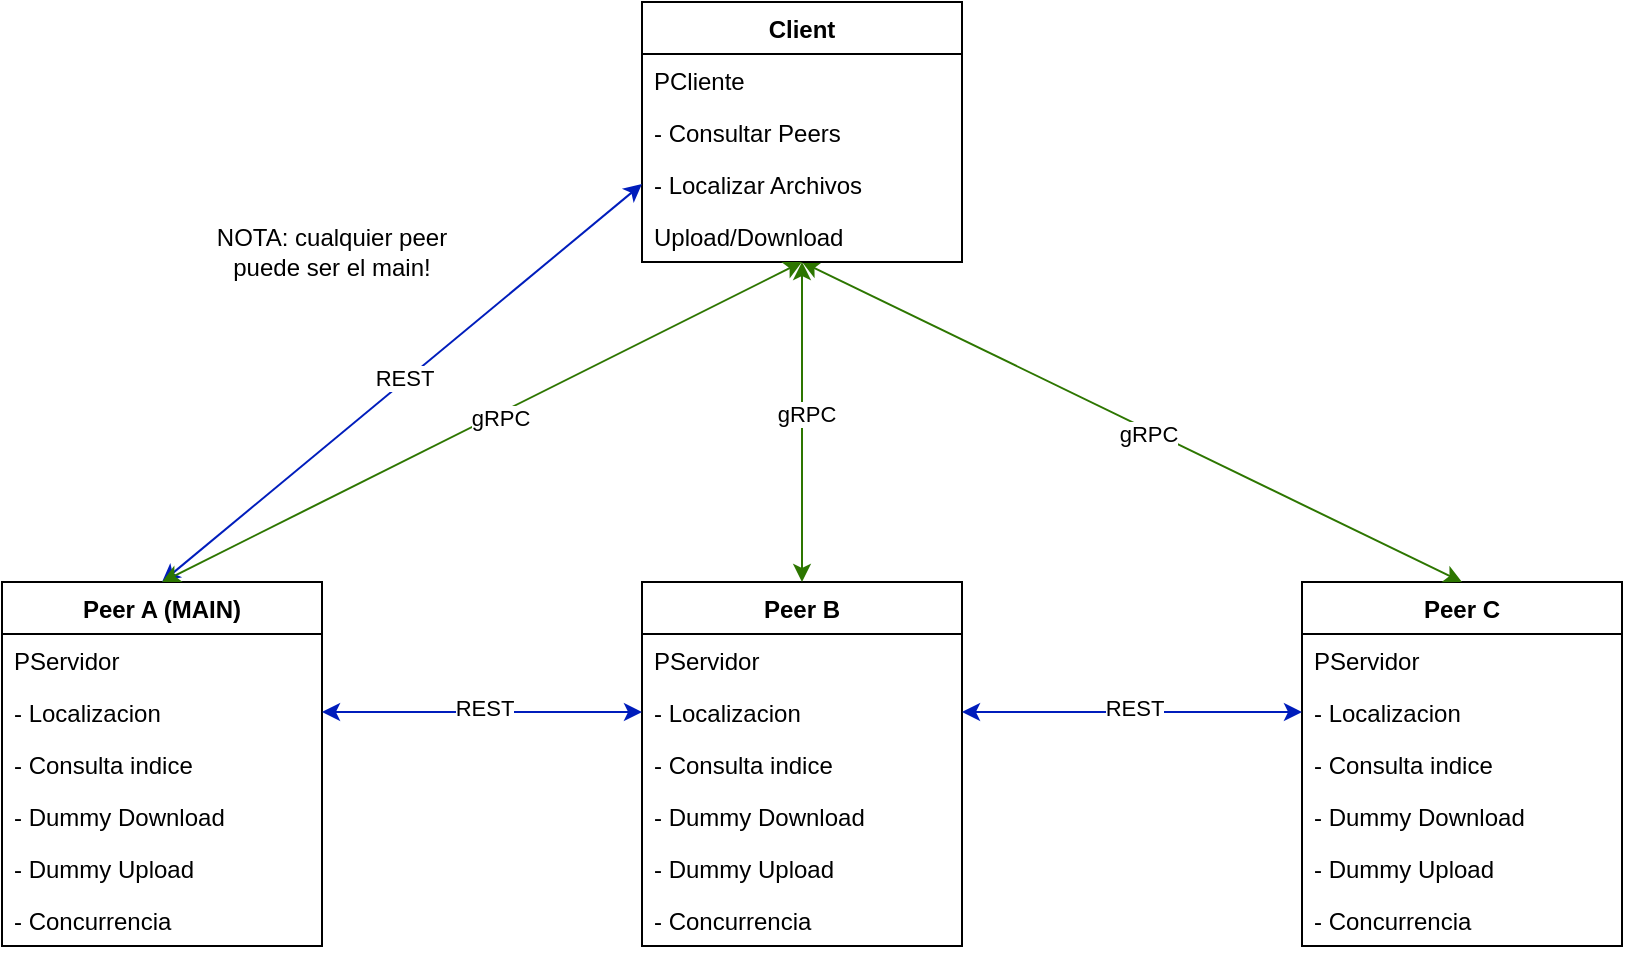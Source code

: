 <mxfile version="28.2.3">
  <diagram name="Page-1" id="zThYYIWCC8w2jhIX-uax">
    <mxGraphModel dx="1426" dy="1926" grid="1" gridSize="10" guides="1" tooltips="1" connect="1" arrows="1" fold="1" page="1" pageScale="1" pageWidth="850" pageHeight="1100" math="0" shadow="0">
      <root>
        <mxCell id="0" />
        <mxCell id="1" parent="0" />
        <mxCell id="ibPhKboZEwCFVg42UX1o-1" value="&lt;div&gt;Peer A (MAIN)&lt;/div&gt;" style="swimlane;fontStyle=1;align=center;verticalAlign=top;childLayout=stackLayout;horizontal=1;startSize=26;horizontalStack=0;resizeParent=1;resizeParentMax=0;resizeLast=0;collapsible=1;marginBottom=0;whiteSpace=wrap;html=1;" parent="1" vertex="1">
          <mxGeometry x="80" y="110" width="160" height="182" as="geometry" />
        </mxCell>
        <mxCell id="ibPhKboZEwCFVg42UX1o-9" value="PServidor" style="text;strokeColor=none;fillColor=none;align=left;verticalAlign=top;spacingLeft=4;spacingRight=4;overflow=hidden;rotatable=0;points=[[0,0.5],[1,0.5]];portConstraint=eastwest;whiteSpace=wrap;html=1;" parent="ibPhKboZEwCFVg42UX1o-1" vertex="1">
          <mxGeometry y="26" width="160" height="26" as="geometry" />
        </mxCell>
        <mxCell id="ibPhKboZEwCFVg42UX1o-11" value="- Localizacion" style="text;strokeColor=none;fillColor=none;align=left;verticalAlign=top;spacingLeft=4;spacingRight=4;overflow=hidden;rotatable=0;points=[[0,0.5],[1,0.5]];portConstraint=eastwest;whiteSpace=wrap;html=1;" parent="ibPhKboZEwCFVg42UX1o-1" vertex="1">
          <mxGeometry y="52" width="160" height="26" as="geometry" />
        </mxCell>
        <mxCell id="ibPhKboZEwCFVg42UX1o-12" value="- Consulta indice" style="text;strokeColor=none;fillColor=none;align=left;verticalAlign=top;spacingLeft=4;spacingRight=4;overflow=hidden;rotatable=0;points=[[0,0.5],[1,0.5]];portConstraint=eastwest;whiteSpace=wrap;html=1;" parent="ibPhKboZEwCFVg42UX1o-1" vertex="1">
          <mxGeometry y="78" width="160" height="26" as="geometry" />
        </mxCell>
        <mxCell id="ibPhKboZEwCFVg42UX1o-13" value="- Dummy Download" style="text;strokeColor=none;fillColor=none;align=left;verticalAlign=top;spacingLeft=4;spacingRight=4;overflow=hidden;rotatable=0;points=[[0,0.5],[1,0.5]];portConstraint=eastwest;whiteSpace=wrap;html=1;" parent="ibPhKboZEwCFVg42UX1o-1" vertex="1">
          <mxGeometry y="104" width="160" height="26" as="geometry" />
        </mxCell>
        <mxCell id="ibPhKboZEwCFVg42UX1o-10" value="- Dummy Upload" style="text;strokeColor=none;fillColor=none;align=left;verticalAlign=top;spacingLeft=4;spacingRight=4;overflow=hidden;rotatable=0;points=[[0,0.5],[1,0.5]];portConstraint=eastwest;whiteSpace=wrap;html=1;" parent="ibPhKboZEwCFVg42UX1o-1" vertex="1">
          <mxGeometry y="130" width="160" height="26" as="geometry" />
        </mxCell>
        <mxCell id="ibPhKboZEwCFVg42UX1o-7" value="- Concurrencia" style="text;strokeColor=none;fillColor=none;align=left;verticalAlign=top;spacingLeft=4;spacingRight=4;overflow=hidden;rotatable=0;points=[[0,0.5],[1,0.5]];portConstraint=eastwest;whiteSpace=wrap;html=1;" parent="ibPhKboZEwCFVg42UX1o-1" vertex="1">
          <mxGeometry y="156" width="160" height="26" as="geometry" />
        </mxCell>
        <mxCell id="ibPhKboZEwCFVg42UX1o-16" value="&lt;div&gt;Peer B&lt;/div&gt;" style="swimlane;fontStyle=1;align=center;verticalAlign=top;childLayout=stackLayout;horizontal=1;startSize=26;horizontalStack=0;resizeParent=1;resizeParentMax=0;resizeLast=0;collapsible=1;marginBottom=0;whiteSpace=wrap;html=1;" parent="1" vertex="1">
          <mxGeometry x="400" y="110" width="160" height="182" as="geometry" />
        </mxCell>
        <mxCell id="ibPhKboZEwCFVg42UX1o-17" value="PServidor" style="text;strokeColor=none;fillColor=none;align=left;verticalAlign=top;spacingLeft=4;spacingRight=4;overflow=hidden;rotatable=0;points=[[0,0.5],[1,0.5]];portConstraint=eastwest;whiteSpace=wrap;html=1;" parent="ibPhKboZEwCFVg42UX1o-16" vertex="1">
          <mxGeometry y="26" width="160" height="26" as="geometry" />
        </mxCell>
        <mxCell id="ibPhKboZEwCFVg42UX1o-18" value="- Localizacion" style="text;strokeColor=none;fillColor=none;align=left;verticalAlign=top;spacingLeft=4;spacingRight=4;overflow=hidden;rotatable=0;points=[[0,0.5],[1,0.5]];portConstraint=eastwest;whiteSpace=wrap;html=1;" parent="ibPhKboZEwCFVg42UX1o-16" vertex="1">
          <mxGeometry y="52" width="160" height="26" as="geometry" />
        </mxCell>
        <mxCell id="ibPhKboZEwCFVg42UX1o-19" value="- Consulta indice" style="text;strokeColor=none;fillColor=none;align=left;verticalAlign=top;spacingLeft=4;spacingRight=4;overflow=hidden;rotatable=0;points=[[0,0.5],[1,0.5]];portConstraint=eastwest;whiteSpace=wrap;html=1;" parent="ibPhKboZEwCFVg42UX1o-16" vertex="1">
          <mxGeometry y="78" width="160" height="26" as="geometry" />
        </mxCell>
        <mxCell id="ibPhKboZEwCFVg42UX1o-20" value="- Dummy Download" style="text;strokeColor=none;fillColor=none;align=left;verticalAlign=top;spacingLeft=4;spacingRight=4;overflow=hidden;rotatable=0;points=[[0,0.5],[1,0.5]];portConstraint=eastwest;whiteSpace=wrap;html=1;" parent="ibPhKboZEwCFVg42UX1o-16" vertex="1">
          <mxGeometry y="104" width="160" height="26" as="geometry" />
        </mxCell>
        <mxCell id="ibPhKboZEwCFVg42UX1o-21" value="- Dummy Upload" style="text;strokeColor=none;fillColor=none;align=left;verticalAlign=top;spacingLeft=4;spacingRight=4;overflow=hidden;rotatable=0;points=[[0,0.5],[1,0.5]];portConstraint=eastwest;whiteSpace=wrap;html=1;" parent="ibPhKboZEwCFVg42UX1o-16" vertex="1">
          <mxGeometry y="130" width="160" height="26" as="geometry" />
        </mxCell>
        <mxCell id="ibPhKboZEwCFVg42UX1o-22" value="- Concurrencia" style="text;strokeColor=none;fillColor=none;align=left;verticalAlign=top;spacingLeft=4;spacingRight=4;overflow=hidden;rotatable=0;points=[[0,0.5],[1,0.5]];portConstraint=eastwest;whiteSpace=wrap;html=1;" parent="ibPhKboZEwCFVg42UX1o-16" vertex="1">
          <mxGeometry y="156" width="160" height="26" as="geometry" />
        </mxCell>
        <mxCell id="ibPhKboZEwCFVg42UX1o-28" value="&lt;div&gt;Peer C&lt;/div&gt;" style="swimlane;fontStyle=1;align=center;verticalAlign=top;childLayout=stackLayout;horizontal=1;startSize=26;horizontalStack=0;resizeParent=1;resizeParentMax=0;resizeLast=0;collapsible=1;marginBottom=0;whiteSpace=wrap;html=1;" parent="1" vertex="1">
          <mxGeometry x="730" y="110" width="160" height="182" as="geometry" />
        </mxCell>
        <mxCell id="ibPhKboZEwCFVg42UX1o-29" value="PServidor" style="text;strokeColor=none;fillColor=none;align=left;verticalAlign=top;spacingLeft=4;spacingRight=4;overflow=hidden;rotatable=0;points=[[0,0.5],[1,0.5]];portConstraint=eastwest;whiteSpace=wrap;html=1;" parent="ibPhKboZEwCFVg42UX1o-28" vertex="1">
          <mxGeometry y="26" width="160" height="26" as="geometry" />
        </mxCell>
        <mxCell id="ibPhKboZEwCFVg42UX1o-30" value="- Localizacion" style="text;strokeColor=none;fillColor=none;align=left;verticalAlign=top;spacingLeft=4;spacingRight=4;overflow=hidden;rotatable=0;points=[[0,0.5],[1,0.5]];portConstraint=eastwest;whiteSpace=wrap;html=1;" parent="ibPhKboZEwCFVg42UX1o-28" vertex="1">
          <mxGeometry y="52" width="160" height="26" as="geometry" />
        </mxCell>
        <mxCell id="ibPhKboZEwCFVg42UX1o-31" value="- Consulta indice" style="text;strokeColor=none;fillColor=none;align=left;verticalAlign=top;spacingLeft=4;spacingRight=4;overflow=hidden;rotatable=0;points=[[0,0.5],[1,0.5]];portConstraint=eastwest;whiteSpace=wrap;html=1;" parent="ibPhKboZEwCFVg42UX1o-28" vertex="1">
          <mxGeometry y="78" width="160" height="26" as="geometry" />
        </mxCell>
        <mxCell id="ibPhKboZEwCFVg42UX1o-32" value="- Dummy Download" style="text;strokeColor=none;fillColor=none;align=left;verticalAlign=top;spacingLeft=4;spacingRight=4;overflow=hidden;rotatable=0;points=[[0,0.5],[1,0.5]];portConstraint=eastwest;whiteSpace=wrap;html=1;" parent="ibPhKboZEwCFVg42UX1o-28" vertex="1">
          <mxGeometry y="104" width="160" height="26" as="geometry" />
        </mxCell>
        <mxCell id="ibPhKboZEwCFVg42UX1o-33" value="- Dummy Upload" style="text;strokeColor=none;fillColor=none;align=left;verticalAlign=top;spacingLeft=4;spacingRight=4;overflow=hidden;rotatable=0;points=[[0,0.5],[1,0.5]];portConstraint=eastwest;whiteSpace=wrap;html=1;" parent="ibPhKboZEwCFVg42UX1o-28" vertex="1">
          <mxGeometry y="130" width="160" height="26" as="geometry" />
        </mxCell>
        <mxCell id="ibPhKboZEwCFVg42UX1o-34" value="- Concurrencia" style="text;strokeColor=none;fillColor=none;align=left;verticalAlign=top;spacingLeft=4;spacingRight=4;overflow=hidden;rotatable=0;points=[[0,0.5],[1,0.5]];portConstraint=eastwest;whiteSpace=wrap;html=1;" parent="ibPhKboZEwCFVg42UX1o-28" vertex="1">
          <mxGeometry y="156" width="160" height="26" as="geometry" />
        </mxCell>
        <mxCell id="ibPhKboZEwCFVg42UX1o-40" value="" style="endArrow=classic;startArrow=classic;html=1;rounded=0;exitX=1;exitY=0.5;exitDx=0;exitDy=0;entryX=0;entryY=0.5;entryDx=0;entryDy=0;fillColor=#0050ef;strokeColor=#001DBC;" parent="1" source="ibPhKboZEwCFVg42UX1o-11" target="ibPhKboZEwCFVg42UX1o-18" edge="1">
          <mxGeometry width="50" height="50" relative="1" as="geometry">
            <mxPoint x="310" y="230" as="sourcePoint" />
            <mxPoint x="360" y="180" as="targetPoint" />
          </mxGeometry>
        </mxCell>
        <mxCell id="ibPhKboZEwCFVg42UX1o-46" value="REST" style="edgeLabel;html=1;align=center;verticalAlign=middle;resizable=0;points=[];" parent="ibPhKboZEwCFVg42UX1o-40" vertex="1" connectable="0">
          <mxGeometry x="0.013" y="2" relative="1" as="geometry">
            <mxPoint as="offset" />
          </mxGeometry>
        </mxCell>
        <mxCell id="ibPhKboZEwCFVg42UX1o-48" value="" style="endArrow=classic;startArrow=classic;html=1;rounded=0;exitX=1;exitY=0.5;exitDx=0;exitDy=0;entryX=0;entryY=0.5;entryDx=0;entryDy=0;fillColor=#0050ef;strokeColor=#001DBC;" parent="1" source="ibPhKboZEwCFVg42UX1o-18" target="ibPhKboZEwCFVg42UX1o-30" edge="1">
          <mxGeometry width="50" height="50" relative="1" as="geometry">
            <mxPoint x="600" y="170" as="sourcePoint" />
            <mxPoint x="760" y="170" as="targetPoint" />
          </mxGeometry>
        </mxCell>
        <mxCell id="ibPhKboZEwCFVg42UX1o-49" value="REST" style="edgeLabel;html=1;align=center;verticalAlign=middle;resizable=0;points=[];" parent="ibPhKboZEwCFVg42UX1o-48" vertex="1" connectable="0">
          <mxGeometry x="0.013" y="2" relative="1" as="geometry">
            <mxPoint as="offset" />
          </mxGeometry>
        </mxCell>
        <mxCell id="ibPhKboZEwCFVg42UX1o-50" value="" style="endArrow=classic;startArrow=classic;html=1;rounded=0;exitX=0.5;exitY=1;exitDx=0;exitDy=0;entryX=0.5;entryY=0;entryDx=0;entryDy=0;fillColor=#60a917;strokeColor=#2D7600;" parent="1" source="4dpdxlMHL7PnAlV2-5UH-2" target="ibPhKboZEwCFVg42UX1o-28" edge="1">
          <mxGeometry width="50" height="50" relative="1" as="geometry">
            <mxPoint x="630" y="250" as="sourcePoint" />
            <mxPoint x="790" y="250" as="targetPoint" />
          </mxGeometry>
        </mxCell>
        <mxCell id="ibPhKboZEwCFVg42UX1o-51" value="gRPC" style="edgeLabel;html=1;align=center;verticalAlign=middle;resizable=0;points=[];" parent="ibPhKboZEwCFVg42UX1o-50" vertex="1" connectable="0">
          <mxGeometry x="0.05" y="-2" relative="1" as="geometry">
            <mxPoint as="offset" />
          </mxGeometry>
        </mxCell>
        <mxCell id="4dpdxlMHL7PnAlV2-5UH-2" value="Client" style="swimlane;fontStyle=1;align=center;verticalAlign=top;childLayout=stackLayout;horizontal=1;startSize=26;horizontalStack=0;resizeParent=1;resizeParentMax=0;resizeLast=0;collapsible=1;marginBottom=0;whiteSpace=wrap;html=1;" vertex="1" parent="1">
          <mxGeometry x="400" y="-180" width="160" height="130" as="geometry" />
        </mxCell>
        <mxCell id="4dpdxlMHL7PnAlV2-5UH-10" value="PCliente" style="text;strokeColor=none;fillColor=none;align=left;verticalAlign=top;spacingLeft=4;spacingRight=4;overflow=hidden;rotatable=0;points=[[0,0.5],[1,0.5]];portConstraint=eastwest;whiteSpace=wrap;html=1;" vertex="1" parent="4dpdxlMHL7PnAlV2-5UH-2">
          <mxGeometry y="26" width="160" height="26" as="geometry" />
        </mxCell>
        <mxCell id="4dpdxlMHL7PnAlV2-5UH-11" value="- Consultar Peers" style="text;strokeColor=none;fillColor=none;align=left;verticalAlign=top;spacingLeft=4;spacingRight=4;overflow=hidden;rotatable=0;points=[[0,0.5],[1,0.5]];portConstraint=eastwest;whiteSpace=wrap;html=1;" vertex="1" parent="4dpdxlMHL7PnAlV2-5UH-2">
          <mxGeometry y="52" width="160" height="26" as="geometry" />
        </mxCell>
        <mxCell id="4dpdxlMHL7PnAlV2-5UH-12" value="- Localizar Archivos" style="text;strokeColor=none;fillColor=none;align=left;verticalAlign=top;spacingLeft=4;spacingRight=4;overflow=hidden;rotatable=0;points=[[0,0.5],[1,0.5]];portConstraint=eastwest;whiteSpace=wrap;html=1;" vertex="1" parent="4dpdxlMHL7PnAlV2-5UH-2">
          <mxGeometry y="78" width="160" height="26" as="geometry" />
        </mxCell>
        <mxCell id="4dpdxlMHL7PnAlV2-5UH-13" value="Upload/Download" style="text;strokeColor=none;fillColor=none;align=left;verticalAlign=top;spacingLeft=4;spacingRight=4;overflow=hidden;rotatable=0;points=[[0,0.5],[1,0.5]];portConstraint=eastwest;whiteSpace=wrap;html=1;" vertex="1" parent="4dpdxlMHL7PnAlV2-5UH-2">
          <mxGeometry y="104" width="160" height="26" as="geometry" />
        </mxCell>
        <mxCell id="4dpdxlMHL7PnAlV2-5UH-14" value="" style="endArrow=classic;startArrow=classic;html=1;rounded=0;exitX=0.5;exitY=0;exitDx=0;exitDy=0;entryX=0.5;entryY=1;entryDx=0;entryDy=0;fillColor=#60a917;strokeColor=#2D7600;" edge="1" parent="1" source="ibPhKboZEwCFVg42UX1o-16" target="4dpdxlMHL7PnAlV2-5UH-2">
          <mxGeometry width="50" height="50" relative="1" as="geometry">
            <mxPoint x="500" y="180" as="sourcePoint" />
            <mxPoint x="810" y="30" as="targetPoint" />
          </mxGeometry>
        </mxCell>
        <mxCell id="4dpdxlMHL7PnAlV2-5UH-15" value="gRPC" style="edgeLabel;html=1;align=center;verticalAlign=middle;resizable=0;points=[];" vertex="1" connectable="0" parent="4dpdxlMHL7PnAlV2-5UH-14">
          <mxGeometry x="0.05" y="-2" relative="1" as="geometry">
            <mxPoint as="offset" />
          </mxGeometry>
        </mxCell>
        <mxCell id="4dpdxlMHL7PnAlV2-5UH-16" value="" style="endArrow=classic;startArrow=classic;html=1;rounded=0;exitX=0.5;exitY=0;exitDx=0;exitDy=0;entryX=0;entryY=0.5;entryDx=0;entryDy=0;fillColor=#0050ef;strokeColor=#001DBC;" edge="1" parent="1" source="ibPhKboZEwCFVg42UX1o-1" target="4dpdxlMHL7PnAlV2-5UH-12">
          <mxGeometry width="50" height="50" relative="1" as="geometry">
            <mxPoint x="630" y="100" as="sourcePoint" />
            <mxPoint x="800" y="100" as="targetPoint" />
          </mxGeometry>
        </mxCell>
        <mxCell id="4dpdxlMHL7PnAlV2-5UH-17" value="REST" style="edgeLabel;html=1;align=center;verticalAlign=middle;resizable=0;points=[];" vertex="1" connectable="0" parent="4dpdxlMHL7PnAlV2-5UH-16">
          <mxGeometry x="0.013" y="2" relative="1" as="geometry">
            <mxPoint as="offset" />
          </mxGeometry>
        </mxCell>
        <mxCell id="4dpdxlMHL7PnAlV2-5UH-18" value="NOTA: cualquier peer puede ser el main!" style="text;html=1;align=center;verticalAlign=middle;whiteSpace=wrap;rounded=0;" vertex="1" parent="1">
          <mxGeometry x="170" y="-90" width="150" height="70" as="geometry" />
        </mxCell>
        <mxCell id="4dpdxlMHL7PnAlV2-5UH-19" value="" style="endArrow=classic;startArrow=classic;html=1;rounded=0;exitX=0.5;exitY=0;exitDx=0;exitDy=0;entryX=0.5;entryY=1;entryDx=0;entryDy=0;fillColor=#60a917;strokeColor=#2D7600;" edge="1" parent="1" source="ibPhKboZEwCFVg42UX1o-1" target="4dpdxlMHL7PnAlV2-5UH-2">
          <mxGeometry width="50" height="50" relative="1" as="geometry">
            <mxPoint x="320" y="200" as="sourcePoint" />
            <mxPoint x="320" y="40" as="targetPoint" />
          </mxGeometry>
        </mxCell>
        <mxCell id="4dpdxlMHL7PnAlV2-5UH-20" value="gRPC" style="edgeLabel;html=1;align=center;verticalAlign=middle;resizable=0;points=[];" vertex="1" connectable="0" parent="4dpdxlMHL7PnAlV2-5UH-19">
          <mxGeometry x="0.05" y="-2" relative="1" as="geometry">
            <mxPoint as="offset" />
          </mxGeometry>
        </mxCell>
      </root>
    </mxGraphModel>
  </diagram>
</mxfile>
